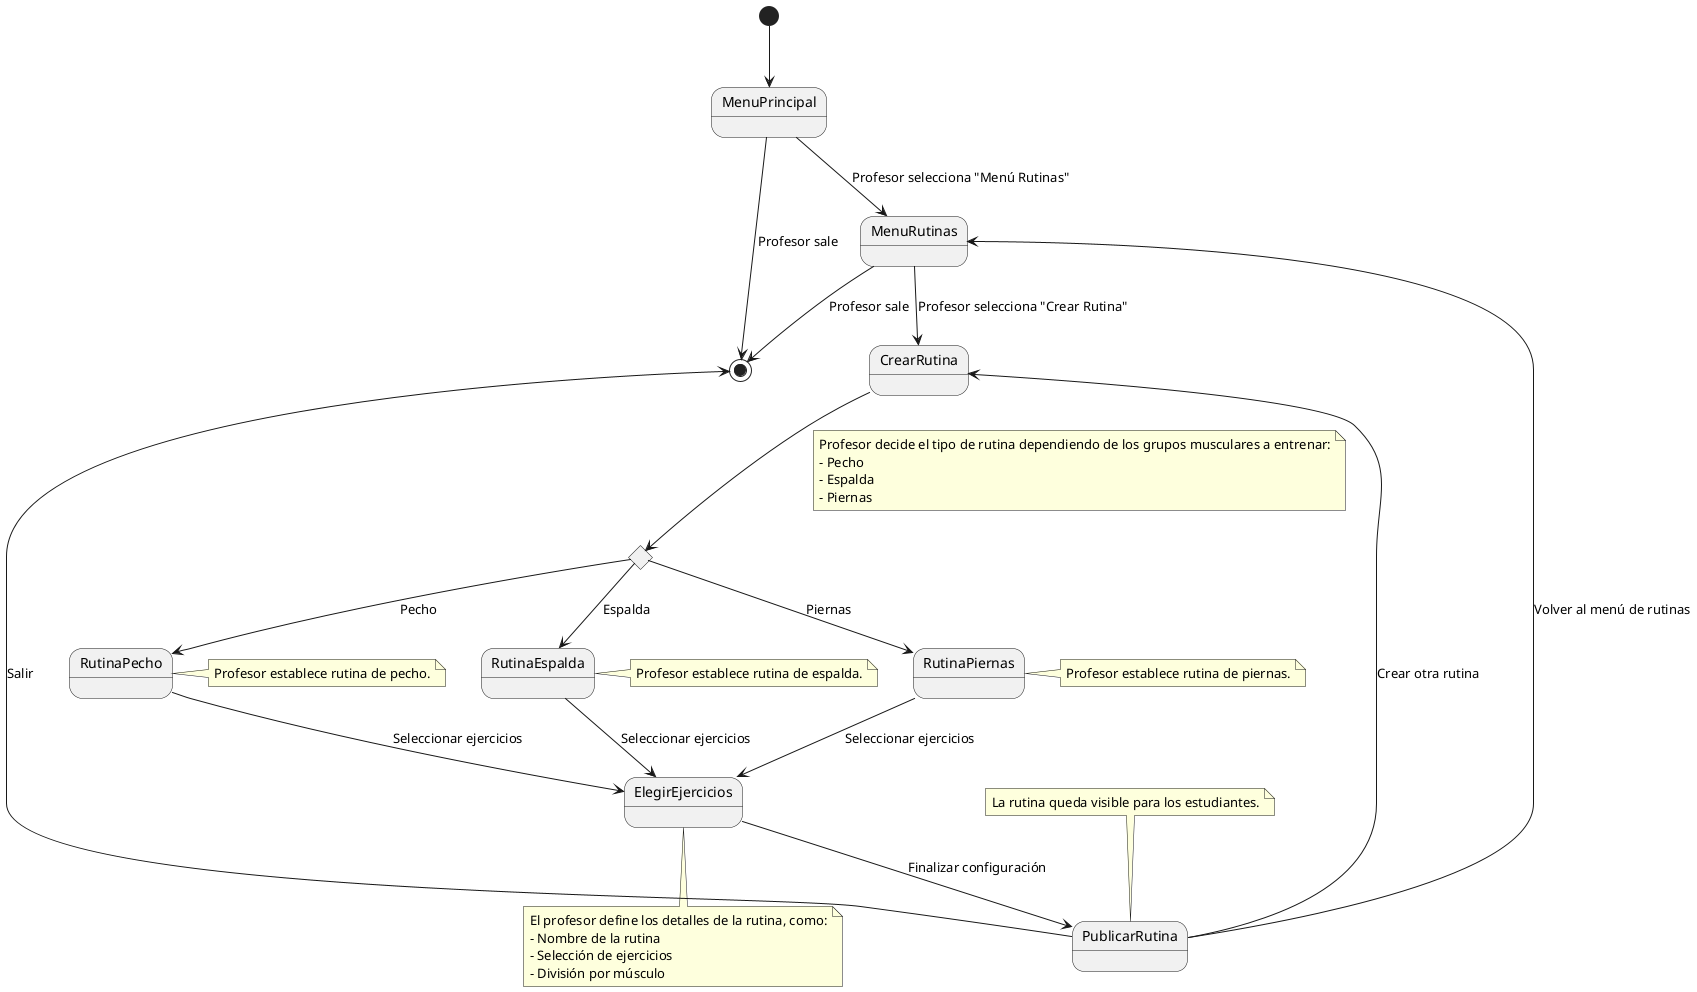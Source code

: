 @startuml

[*] --> MenuPrincipal

MenuPrincipal -d-> MenuRutinas : Profesor selecciona "Menú Rutinas"
MenuPrincipal --> [*] : Profesor sale

MenuRutinas -d-> CrearRutina : Profesor selecciona "Crear Rutina"
MenuRutinas -d-> [*] : Profesor sale

state TipoDeRutina <<choice>>
CrearRutina -d-> TipoDeRutina
note on link
    Profesor decide el tipo de rutina dependiendo de los grupos musculares a entrenar:
    - Pecho
    - Espalda
    - Piernas
end note

TipoDeRutina -d-> RutinaPecho : Pecho
note right of RutinaPecho
    Profesor establece rutina de pecho.
end note

TipoDeRutina -d-> RutinaEspalda : Espalda
note right of RutinaEspalda
    Profesor establece rutina de espalda.
end note

TipoDeRutina -d-> RutinaPiernas : Piernas
note right of RutinaPiernas
    Profesor establece rutina de piernas.
end note

RutinaPecho --> ElegirEjercicios : Seleccionar ejercicios
RutinaEspalda --> ElegirEjercicios : Seleccionar ejercicios
RutinaPiernas --> ElegirEjercicios : Seleccionar ejercicios

note bottom of ElegirEjercicios
    El profesor define los detalles de la rutina, como:
    - Nombre de la rutina
    - Selección de ejercicios
    - División por músculo
end note

ElegirEjercicios -d-> PublicarRutina : Finalizar configuración

note top of PublicarRutina
    La rutina queda visible para los estudiantes.
end note

PublicarRutina -u-> CrearRutina : Crear otra rutina
PublicarRutina -u-> MenuRutinas : Volver al menú de rutinas
PublicarRutina -u-> [*] : Salir

@enduml
